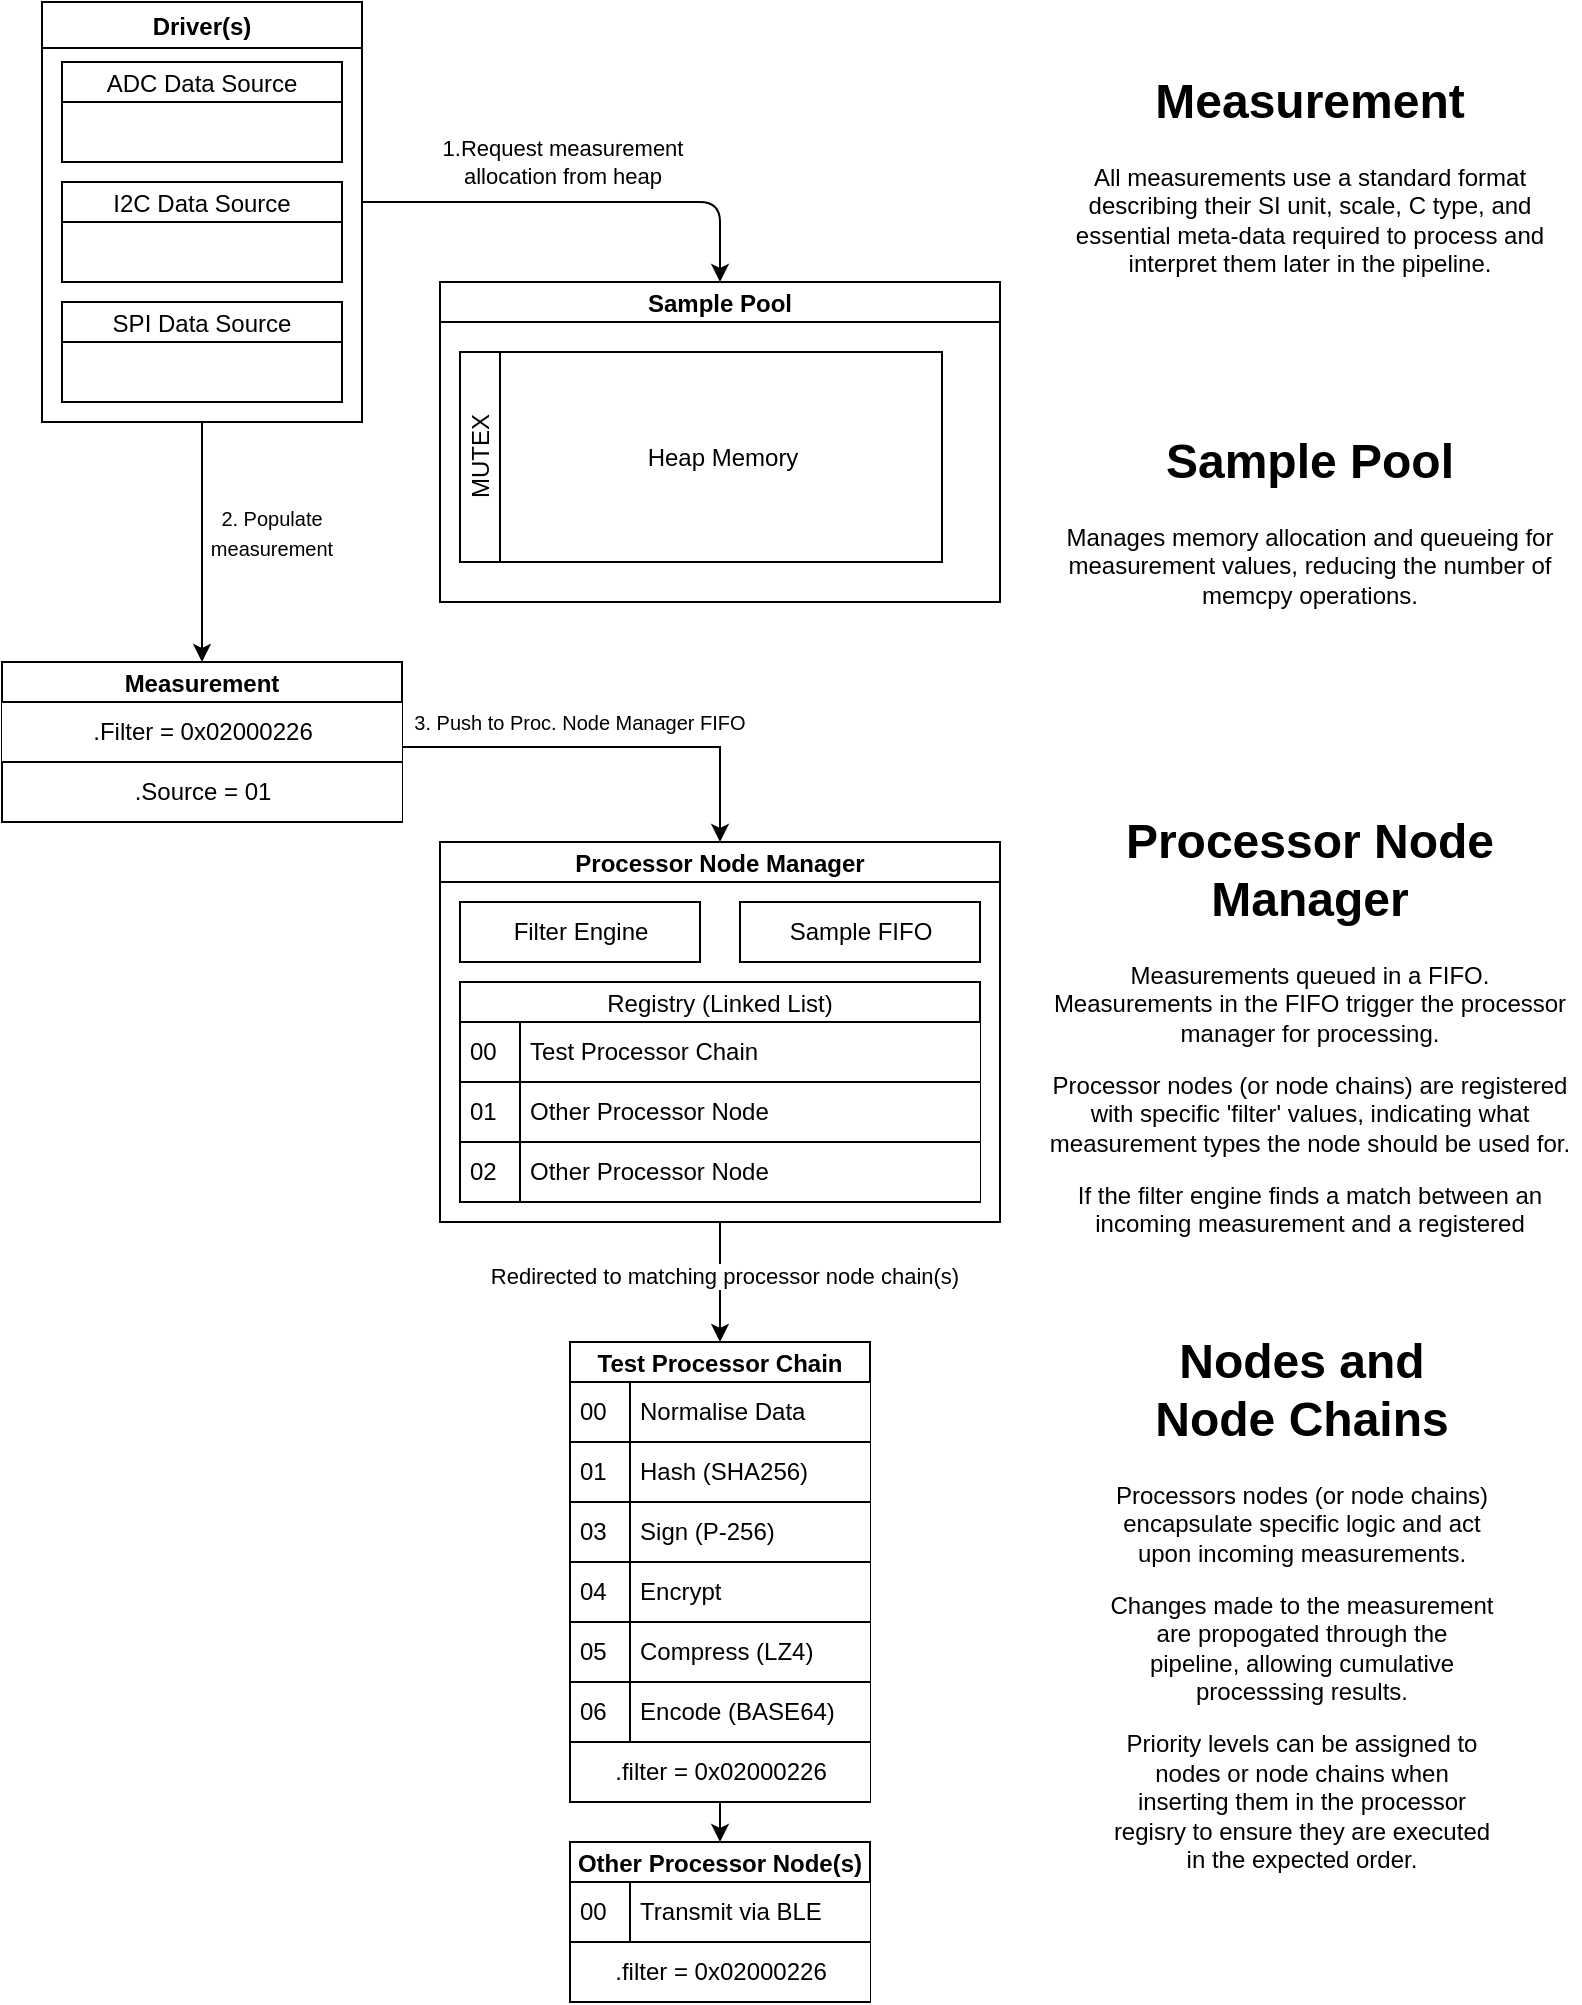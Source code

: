 <mxfile version="20.3.0" type="device"><diagram id="O-7cJ8llPcHw7L62qQBe" name="Page-1"><mxGraphModel dx="744" dy="475" grid="1" gridSize="10" guides="1" tooltips="1" connect="1" arrows="1" fold="1" page="1" pageScale="1" pageWidth="827" pageHeight="1169" math="0" shadow="0"><root><mxCell id="0"/><mxCell id="1" parent="0"/><mxCell id="2" value="ADC Data Source" style="swimlane;fontStyle=0;childLayout=stackLayout;horizontal=1;startSize=20;fillColor=#ffffff;horizontalStack=0;resizeParent=1;resizeParentMax=0;resizeLast=0;collapsible=0;marginBottom=0;swimlaneFillColor=#ffffff;" parent="1" vertex="1"><mxGeometry x="40" y="50" width="140" height="50" as="geometry"/></mxCell><mxCell id="3" value="I2C Data Source" style="swimlane;fontStyle=0;childLayout=stackLayout;horizontal=1;startSize=20;fillColor=#ffffff;horizontalStack=0;resizeParent=1;resizeParentMax=0;resizeLast=0;collapsible=0;marginBottom=0;swimlaneFillColor=#ffffff;" parent="1" vertex="1"><mxGeometry x="40" y="110" width="140" height="50" as="geometry"/></mxCell><mxCell id="4" value="SPI Data Source" style="swimlane;fontStyle=0;childLayout=stackLayout;horizontal=1;startSize=20;fillColor=#ffffff;horizontalStack=0;resizeParent=1;resizeParentMax=0;resizeLast=0;collapsible=0;marginBottom=0;swimlaneFillColor=#ffffff;" parent="1" vertex="1"><mxGeometry x="40" y="170" width="140" height="50" as="geometry"/></mxCell><mxCell id="18" value="Measurement" style="swimlane;fontStyle=1;childLayout=stackLayout;horizontal=1;startSize=20;fillColor=#ffffff;horizontalStack=0;resizeParent=1;resizeParentMax=0;resizeLast=0;collapsible=0;marginBottom=0;swimlaneFillColor=#ffffff;" parent="1" vertex="1"><mxGeometry x="10" y="350" width="200" height="80" as="geometry"/></mxCell><mxCell id="21" value=".Filter = 0x02000226" style="html=1;dashed=0;whitespace=wrap;shape=partialRectangle;right=0;left=0;" parent="18" vertex="1"><mxGeometry y="20" width="200" height="30" as="geometry"/></mxCell><mxCell id="33" value=".Source = 01" style="html=1;dashed=0;whitespace=wrap;shape=partialRectangle;right=0;" parent="18" vertex="1"><mxGeometry y="50" width="200" height="30" as="geometry"/></mxCell><mxCell id="22" value="Sample Pool" style="swimlane;fontStyle=1;childLayout=stackLayout;horizontal=1;startSize=20;fillColor=#ffffff;horizontalStack=0;resizeParent=1;resizeParentMax=0;resizeLast=0;collapsible=0;marginBottom=0;swimlaneFillColor=#ffffff;" parent="1" vertex="1"><mxGeometry x="229" y="160" width="280" height="160" as="geometry"/></mxCell><mxCell id="24" value="Heap Memory" style="html=1;dashed=0;whitespace=wrap;" parent="1" vertex="1"><mxGeometry x="259" y="195" width="221" height="105" as="geometry"/></mxCell><mxCell id="25" value="MUTEX" style="html=1;dashed=0;whitespace=wrap;direction=west;horizontal=0;" parent="1" vertex="1"><mxGeometry x="239" y="195" width="20" height="105" as="geometry"/></mxCell><mxCell id="38" value="Processor Node Manager" style="swimlane;fontStyle=1;childLayout=stackLayout;horizontal=1;startSize=20;fillColor=#ffffff;horizontalStack=0;resizeParent=1;resizeParentMax=0;resizeLast=0;collapsible=0;marginBottom=0;swimlaneFillColor=#ffffff;" parent="1" vertex="1"><mxGeometry x="229" y="440" width="280" height="190" as="geometry"/></mxCell><mxCell id="42" value="Test Processor Chain" style="swimlane;fontStyle=1;childLayout=stackLayout;horizontal=1;startSize=20;fillColor=#ffffff;horizontalStack=0;resizeParent=1;resizeParentMax=0;resizeLast=0;collapsible=0;marginBottom=0;swimlaneFillColor=#ffffff;" parent="1" vertex="1"><mxGeometry x="294" y="690" width="150" height="230" as="geometry"/></mxCell><mxCell id="43" value="00&amp;nbsp; &amp;nbsp; &amp;nbsp;Normalise Data" style="html=1;dashed=0;whitespace=wrap;shape=mxgraph.dfd.dataStoreID;align=left;spacingLeft=3;points=[[0,0],[0.5,0],[1,0],[0,0.5],[1,0.5],[0,1],[0.5,1],[1,1]];" parent="42" vertex="1"><mxGeometry y="20" width="150" height="30" as="geometry"/></mxCell><mxCell id="44" value="01&amp;nbsp; &amp;nbsp; &amp;nbsp;Hash (SHA256)" style="html=1;dashed=0;whitespace=wrap;shape=mxgraph.dfd.dataStoreID;align=left;spacingLeft=3;points=[[0,0],[0.5,0],[1,0],[0,0.5],[1,0.5],[0,1],[0.5,1],[1,1]];" parent="42" vertex="1"><mxGeometry y="50" width="150" height="30" as="geometry"/></mxCell><mxCell id="45" value="03&amp;nbsp; &amp;nbsp; &amp;nbsp;Sign (P-256)" style="html=1;dashed=0;whitespace=wrap;shape=mxgraph.dfd.dataStoreID;align=left;spacingLeft=3;points=[[0,0],[0.5,0],[1,0],[0,0.5],[1,0.5],[0,1],[0.5,1],[1,1]];" parent="42" vertex="1"><mxGeometry y="80" width="150" height="30" as="geometry"/></mxCell><mxCell id="46" value="04&amp;nbsp; &amp;nbsp; &amp;nbsp;Encrypt" style="html=1;dashed=0;whitespace=wrap;shape=mxgraph.dfd.dataStoreID;align=left;spacingLeft=3;points=[[0,0],[0.5,0],[1,0],[0,0.5],[1,0.5],[0,1],[0.5,1],[1,1]];" parent="42" vertex="1"><mxGeometry y="110" width="150" height="30" as="geometry"/></mxCell><mxCell id="47" value="05&amp;nbsp; &amp;nbsp; &amp;nbsp;Compress (LZ4)" style="html=1;dashed=0;whitespace=wrap;shape=mxgraph.dfd.dataStoreID;align=left;spacingLeft=3;points=[[0,0],[0.5,0],[1,0],[0,0.5],[1,0.5],[0,1],[0.5,1],[1,1]];" parent="42" vertex="1"><mxGeometry y="140" width="150" height="30" as="geometry"/></mxCell><mxCell id="48" value="06&amp;nbsp; &amp;nbsp; &amp;nbsp;Encode (BASE64)" style="html=1;dashed=0;whitespace=wrap;shape=mxgraph.dfd.dataStoreID;align=left;spacingLeft=3;points=[[0,0],[0.5,0],[1,0],[0,0.5],[1,0.5],[0,1],[0.5,1],[1,1]];" parent="42" vertex="1"><mxGeometry y="170" width="150" height="30" as="geometry"/></mxCell><mxCell id="50" value=".filter = 0x02000226" style="html=1;dashed=0;whitespace=wrap;shape=partialRectangle;right=0;" parent="42" vertex="1"><mxGeometry y="200" width="150" height="30" as="geometry"/></mxCell><mxCell id="49" value="Registry (Linked List)" style="swimlane;fontStyle=0;childLayout=stackLayout;horizontal=1;startSize=20;fillColor=#ffffff;horizontalStack=0;resizeParent=1;resizeParentMax=0;resizeLast=0;collapsible=0;marginBottom=0;swimlaneFillColor=#ffffff;" parent="1" vertex="1"><mxGeometry x="239" y="510" width="260" height="110" as="geometry"/></mxCell><mxCell id="53" value="00&amp;nbsp; &amp;nbsp; &amp;nbsp;Test Processor Chain" style="html=1;dashed=0;whitespace=wrap;shape=mxgraph.dfd.dataStoreID;align=left;spacingLeft=3;points=[[0,0],[0.5,0],[1,0],[0,0.5],[1,0.5],[0,1],[0.5,1],[1,1]];" parent="49" vertex="1"><mxGeometry y="20" width="260" height="30" as="geometry"/></mxCell><mxCell id="59" value="01&amp;nbsp; &amp;nbsp; &amp;nbsp;Other Processor Node" style="html=1;dashed=0;whitespace=wrap;shape=mxgraph.dfd.dataStoreID;align=left;spacingLeft=3;points=[[0,0],[0.5,0],[1,0],[0,0.5],[1,0.5],[0,1],[0.5,1],[1,1]];" parent="49" vertex="1"><mxGeometry y="50" width="260" height="30" as="geometry"/></mxCell><mxCell id="60" value="02&amp;nbsp; &amp;nbsp; &amp;nbsp;Other Processor Node" style="html=1;dashed=0;whitespace=wrap;shape=mxgraph.dfd.dataStoreID;align=left;spacingLeft=3;points=[[0,0],[0.5,0],[1,0],[0,0.5],[1,0.5],[0,1],[0.5,1],[1,1]];" parent="49" vertex="1"><mxGeometry y="80" width="260" height="30" as="geometry"/></mxCell><mxCell id="54" value="Filter Engine" style="html=1;dashed=0;whitespace=wrap;" parent="1" vertex="1"><mxGeometry x="239" y="470" width="120" height="30" as="geometry"/></mxCell><mxCell id="57" value="&lt;h1&gt;Sample Pool&lt;/h1&gt;&lt;p&gt;Manages memory allocation and queueing for measurement values, reducing the number of memcpy operations.&lt;/p&gt;" style="text;html=1;strokeColor=none;fillColor=none;spacing=5;spacingTop=-20;whiteSpace=wrap;overflow=hidden;rounded=0;align=center;" parent="1" vertex="1"><mxGeometry x="529" y="230" width="270" height="120" as="geometry"/></mxCell><mxCell id="58" value="&lt;h1&gt;Processor Node Manager&lt;/h1&gt;&lt;div&gt;Measurements queued in a FIFO. Measurements in&amp;nbsp;the FIFO trigger the processor manager for processing.&lt;/div&gt;&lt;p&gt;Processor nodes (or node chains) are registered with specific 'filter' values, indicating what measurement types the node should be used for.&lt;/p&gt;&lt;p&gt;If the filter engine finds a match between an incoming measurement and a registered processor node, the node will be executed with the matching measurement.&lt;/p&gt;" style="text;html=1;strokeColor=none;fillColor=none;spacing=5;spacingTop=-20;whiteSpace=wrap;overflow=hidden;rounded=0;align=center;" parent="1" vertex="1"><mxGeometry x="529" y="420" width="270" height="220" as="geometry"/></mxCell><mxCell id="61" value="Sample FIFO" style="html=1;dashed=0;whitespace=wrap;align=center;" parent="1" vertex="1"><mxGeometry x="379" y="470" width="120" height="30" as="geometry"/></mxCell><mxCell id="62" value="&lt;h1&gt;Nodes and&lt;br&gt;Node Chains&lt;/h1&gt;&lt;p&gt;Processors nodes (or node chains) encapsulate specific logic and act upon incoming measurements.&lt;/p&gt;&lt;p&gt;Changes made to the measurement are propogated through the pipeline, allowing cumulative processsing results.&lt;/p&gt;&lt;p&gt;Priority levels can be assigned to nodes or node chains when inserting them in the processor regisry to ensure they are executed in the expected order.&lt;/p&gt;" style="text;html=1;strokeColor=none;fillColor=none;spacing=5;spacingTop=-20;whiteSpace=wrap;overflow=hidden;rounded=0;align=center;" parent="1" vertex="1"><mxGeometry x="560" y="680" width="200" height="300" as="geometry"/></mxCell><mxCell id="ESfBbseqTEWFyI1v1iBY-97" style="edgeStyle=orthogonalEdgeStyle;rounded=0;orthogonalLoop=1;jettySize=auto;html=1;exitX=0.5;exitY=1;exitDx=0;exitDy=0;entryX=0.5;entryY=0;entryDx=0;entryDy=0;" parent="1" source="73" target="18" edge="1"><mxGeometry relative="1" as="geometry"/></mxCell><mxCell id="73" value="Driver(s)" style="swimlane;" parent="1" vertex="1"><mxGeometry x="30" y="20" width="160" height="210" as="geometry"/></mxCell><mxCell id="79" value="&lt;h1&gt;Measurement&lt;/h1&gt;&lt;p&gt;All measurements use a standard format describing their SI unit, scale, C type, and essential meta-data required to process and interpret them later in the pipeline.&lt;/p&gt;" style="text;html=1;strokeColor=none;fillColor=none;spacing=5;spacingTop=-20;whiteSpace=wrap;overflow=hidden;rounded=0;align=center;" parent="1" vertex="1"><mxGeometry x="529" y="50" width="270" height="120" as="geometry"/></mxCell><mxCell id="81" value="1.Request measurement&lt;br&gt;allocation from heap" style="endArrow=classic;html=1;entryX=0.5;entryY=0;entryDx=0;entryDy=0;" parent="1" target="22" edge="1"><mxGeometry x="-0.087" y="20" width="50" height="50" relative="1" as="geometry"><mxPoint x="190" y="120" as="sourcePoint"/><mxPoint x="230" y="320" as="targetPoint"/><Array as="points"><mxPoint x="369" y="120"/></Array><mxPoint as="offset"/></mxGeometry></mxCell><mxCell id="82" value="" style="endArrow=classic;html=1;entryX=0.5;entryY=0;entryDx=0;entryDy=0;exitX=0.5;exitY=1;exitDx=0;exitDy=0;" parent="1" source="38" target="42" edge="1"><mxGeometry width="50" height="50" relative="1" as="geometry"><mxPoint x="275" y="630" as="sourcePoint"/><mxPoint x="440" y="640" as="targetPoint"/></mxGeometry></mxCell><mxCell id="83" value="Redirected to matching processor node chain(s)" style="edgeLabel;html=1;align=center;verticalAlign=middle;resizable=0;points=[];" parent="82" vertex="1" connectable="0"><mxGeometry x="-0.1" y="2" relative="1" as="geometry"><mxPoint as="offset"/></mxGeometry></mxCell><mxCell id="84" value="Other Processor Node(s)" style="swimlane;fontStyle=1;childLayout=stackLayout;horizontal=1;startSize=20;fillColor=#ffffff;horizontalStack=0;resizeParent=1;resizeParentMax=0;resizeLast=0;collapsible=0;marginBottom=0;swimlaneFillColor=#ffffff;" parent="1" vertex="1"><mxGeometry x="294" y="940" width="150" height="80" as="geometry"/></mxCell><mxCell id="85" value="00&amp;nbsp; &amp;nbsp; &amp;nbsp;Transmit via BLE" style="html=1;dashed=0;whitespace=wrap;shape=mxgraph.dfd.dataStoreID;align=left;spacingLeft=3;points=[[0,0],[0.5,0],[1,0],[0,0.5],[1,0.5],[0,1],[0.5,1],[1,1]];" parent="84" vertex="1"><mxGeometry y="20" width="150" height="30" as="geometry"/></mxCell><mxCell id="91" value=".filter = 0x02000226" style="html=1;dashed=0;whitespace=wrap;shape=partialRectangle;right=0;" parent="84" vertex="1"><mxGeometry y="50" width="150" height="30" as="geometry"/></mxCell><mxCell id="95" value="" style="endArrow=classic;html=1;exitX=0.5;exitY=1;exitDx=0;exitDy=0;entryX=0.5;entryY=0;entryDx=0;entryDy=0;" parent="1" source="50" target="84" edge="1"><mxGeometry width="50" height="50" relative="1" as="geometry"><mxPoint x="390" y="890" as="sourcePoint"/><mxPoint x="440" y="840" as="targetPoint"/></mxGeometry></mxCell><mxCell id="ESfBbseqTEWFyI1v1iBY-98" style="edgeStyle=orthogonalEdgeStyle;rounded=0;orthogonalLoop=1;jettySize=auto;html=1;exitX=1;exitY=0.75;exitDx=0;exitDy=0;entryX=0.5;entryY=0;entryDx=0;entryDy=0;" parent="1" source="21" target="38" edge="1"><mxGeometry relative="1" as="geometry"/></mxCell><mxCell id="ESfBbseqTEWFyI1v1iBY-99" value="&lt;font style=&quot;font-size: 10px;&quot;&gt;2. Populate&lt;br&gt;measurement&lt;br&gt;&lt;/font&gt;" style="text;html=1;strokeColor=none;fillColor=none;align=center;verticalAlign=middle;whiteSpace=wrap;rounded=0;" parent="1" vertex="1"><mxGeometry x="110" y="270" width="70" height="30" as="geometry"/></mxCell><mxCell id="ESfBbseqTEWFyI1v1iBY-100" value="&lt;font style=&quot;font-size: 10px;&quot;&gt;3. Push to Proc. Node Manager FIFO&lt;/font&gt;" style="text;html=1;strokeColor=none;fillColor=none;align=center;verticalAlign=middle;whiteSpace=wrap;rounded=0;" parent="1" vertex="1"><mxGeometry x="194" y="370" width="210" height="20" as="geometry"/></mxCell></root></mxGraphModel></diagram></mxfile>